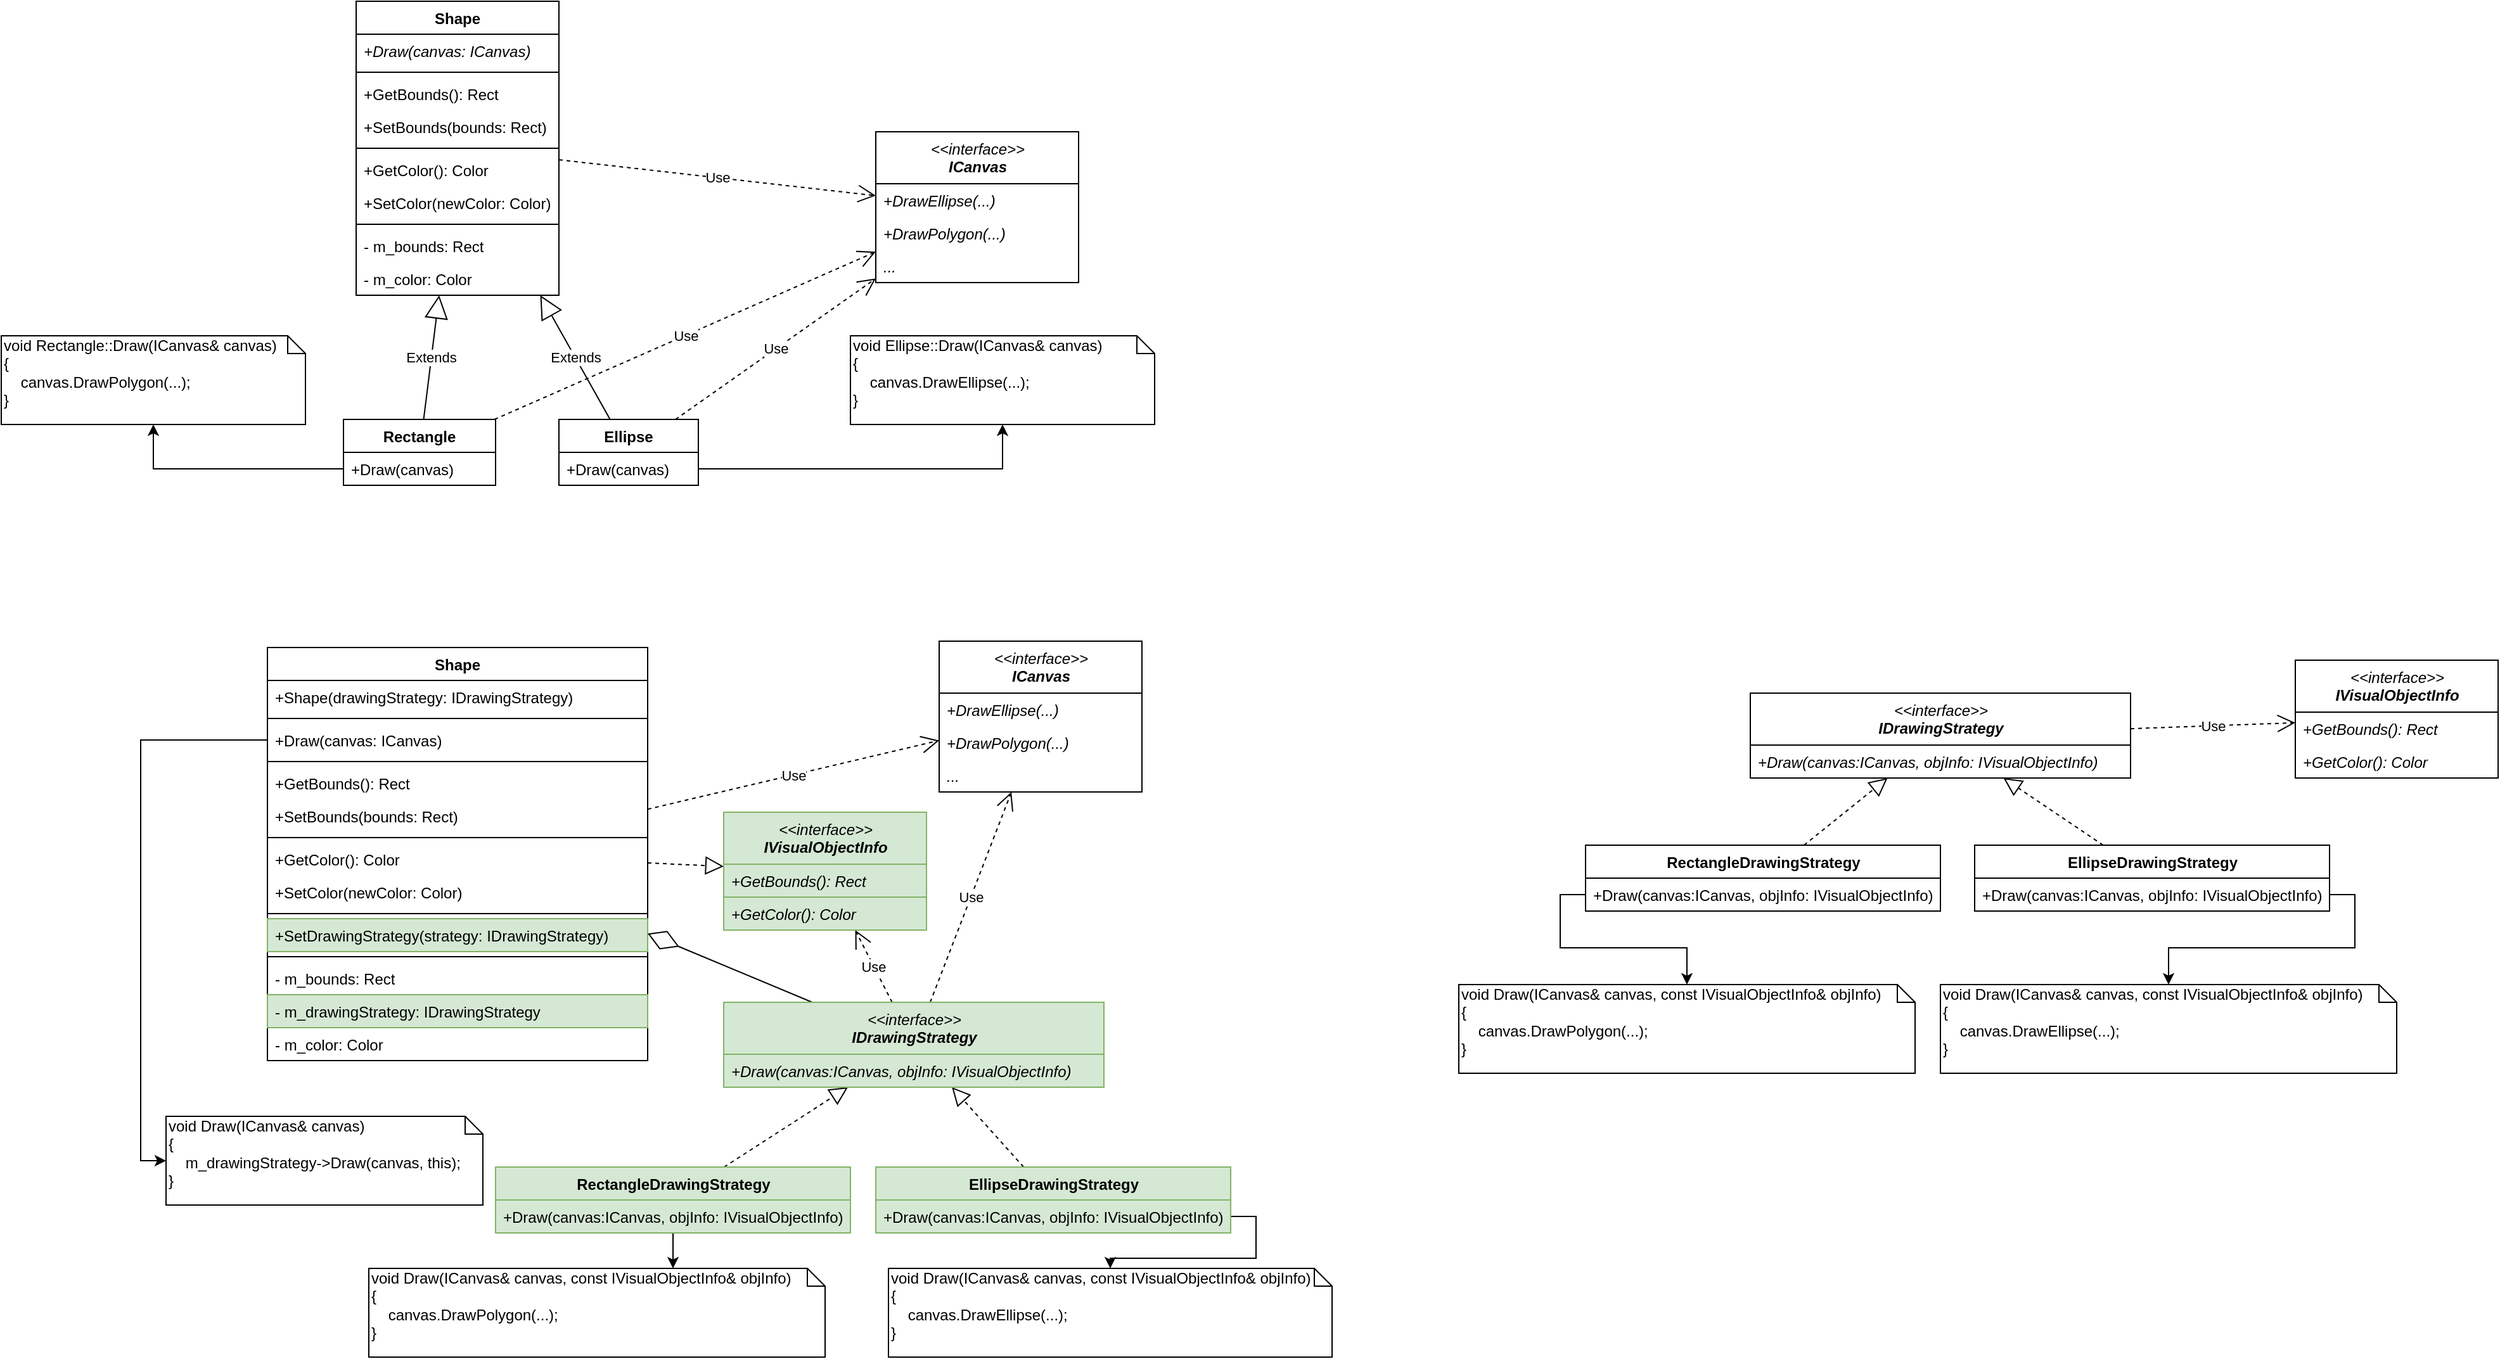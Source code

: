 <mxfile version="13.6.4" type="device"><diagram id="aNAoFBgYtx0SwfT_OK-K" name="Page-1"><mxGraphModel dx="2249" dy="791" grid="1" gridSize="10" guides="1" tooltips="1" connect="1" arrows="1" fold="1" page="1" pageScale="1" pageWidth="827" pageHeight="1169" math="0" shadow="0"><root><mxCell id="0"/><mxCell id="1" parent="0"/><mxCell id="wwB7rLd3d0XcowF-7yqt-18" value="Extends" style="endArrow=block;endSize=16;endFill=0;html=1;" edge="1" parent="1" source="wwB7rLd3d0XcowF-7yqt-11" target="wwB7rLd3d0XcowF-7yqt-7"><mxGeometry width="160" relative="1" as="geometry"><mxPoint x="80" y="280" as="sourcePoint"/><mxPoint x="240" y="280" as="targetPoint"/></mxGeometry></mxCell><mxCell id="wwB7rLd3d0XcowF-7yqt-19" value="Extends" style="endArrow=block;endSize=16;endFill=0;html=1;" edge="1" parent="1" source="wwB7rLd3d0XcowF-7yqt-15" target="wwB7rLd3d0XcowF-7yqt-7"><mxGeometry width="160" relative="1" as="geometry"><mxPoint x="163.595" y="320" as="sourcePoint"/><mxPoint x="207.516" y="236" as="targetPoint"/></mxGeometry></mxCell><mxCell id="wwB7rLd3d0XcowF-7yqt-26" value="Use" style="endArrow=open;endSize=12;dashed=1;html=1;" edge="1" parent="1" source="wwB7rLd3d0XcowF-7yqt-7" target="wwB7rLd3d0XcowF-7yqt-20"><mxGeometry width="160" relative="1" as="geometry"><mxPoint x="360" y="260" as="sourcePoint"/><mxPoint x="520" y="260" as="targetPoint"/></mxGeometry></mxCell><mxCell id="wwB7rLd3d0XcowF-7yqt-29" value="Use" style="endArrow=open;endSize=12;dashed=1;html=1;" edge="1" source="wwB7rLd3d0XcowF-7yqt-38" target="wwB7rLd3d0XcowF-7yqt-30" parent="1"><mxGeometry width="160" relative="1" as="geometry"><mxPoint x="350" y="580" as="sourcePoint"/><mxPoint x="510" y="580" as="targetPoint"/></mxGeometry></mxCell><mxCell id="wwB7rLd3d0XcowF-7yqt-48" style="edgeStyle=orthogonalEdgeStyle;rounded=0;orthogonalLoop=1;jettySize=auto;html=1;" edge="1" parent="1" source="wwB7rLd3d0XcowF-7yqt-16" target="wwB7rLd3d0XcowF-7yqt-50"><mxGeometry relative="1" as="geometry"><mxPoint x="430" y="300" as="targetPoint"/></mxGeometry></mxCell><mxCell id="wwB7rLd3d0XcowF-7yqt-50" value="void Ellipse::Draw(ICanvas&amp;amp; canvas)&lt;br&gt;{&lt;br&gt;&amp;nbsp; &amp;nbsp; canvas.DrawEllipse(...);&lt;br&gt;}" style="shape=note;whiteSpace=wrap;html=1;size=14;verticalAlign=top;align=left;spacingTop=-6;" vertex="1" parent="1"><mxGeometry x="420" y="284" width="240" height="70" as="geometry"/></mxCell><mxCell id="wwB7rLd3d0XcowF-7yqt-51" value="void Rectangle::Draw(ICanvas&amp;amp; canvas)&lt;br&gt;{&lt;br&gt;&amp;nbsp; &amp;nbsp; canvas.DrawPolygon(...);&lt;br&gt;}" style="shape=note;whiteSpace=wrap;html=1;size=14;verticalAlign=top;align=left;spacingTop=-6;" vertex="1" parent="1"><mxGeometry x="-250" y="284" width="240" height="70" as="geometry"/></mxCell><mxCell id="wwB7rLd3d0XcowF-7yqt-52" style="edgeStyle=orthogonalEdgeStyle;rounded=0;orthogonalLoop=1;jettySize=auto;html=1;" edge="1" parent="1" source="wwB7rLd3d0XcowF-7yqt-12" target="wwB7rLd3d0XcowF-7yqt-51"><mxGeometry relative="1" as="geometry"/></mxCell><mxCell id="wwB7rLd3d0XcowF-7yqt-73" value="" style="endArrow=block;dashed=1;endFill=0;endSize=12;html=1;" edge="1" parent="1" source="wwB7rLd3d0XcowF-7yqt-38" target="wwB7rLd3d0XcowF-7yqt-69"><mxGeometry width="160" relative="1" as="geometry"><mxPoint x="-170" y="910" as="sourcePoint"/><mxPoint x="-10" y="910" as="targetPoint"/></mxGeometry></mxCell><mxCell id="wwB7rLd3d0XcowF-7yqt-38" value="Shape" style="swimlane;fontStyle=1;align=center;verticalAlign=top;childLayout=stackLayout;horizontal=1;startSize=26;horizontalStack=0;resizeParent=1;resizeParentMax=0;resizeLast=0;collapsible=1;marginBottom=0;" vertex="1" parent="1"><mxGeometry x="-40" y="530" width="300" height="326" as="geometry"/></mxCell><mxCell id="wwB7rLd3d0XcowF-7yqt-83" value="+Shape(drawingStrategy: IDrawingStrategy)" style="text;strokeColor=none;fillColor=none;align=left;verticalAlign=top;spacingLeft=4;spacingRight=4;overflow=hidden;rotatable=0;points=[[0,0.5],[1,0.5]];portConstraint=eastwest;" vertex="1" parent="wwB7rLd3d0XcowF-7yqt-38"><mxGeometry y="26" width="300" height="26" as="geometry"/></mxCell><mxCell id="wwB7rLd3d0XcowF-7yqt-84" value="" style="line;strokeWidth=1;fillColor=none;align=left;verticalAlign=middle;spacingTop=-1;spacingLeft=3;spacingRight=3;rotatable=0;labelPosition=right;points=[];portConstraint=eastwest;html=1;" vertex="1" parent="wwB7rLd3d0XcowF-7yqt-38"><mxGeometry y="52" width="300" height="8" as="geometry"/></mxCell><mxCell id="wwB7rLd3d0XcowF-7yqt-39" value="+Draw(canvas: ICanvas)" style="text;strokeColor=none;fillColor=none;align=left;verticalAlign=top;spacingLeft=4;spacingRight=4;overflow=hidden;rotatable=0;points=[[0,0.5],[1,0.5]];portConstraint=eastwest;fontStyle=0" vertex="1" parent="wwB7rLd3d0XcowF-7yqt-38"><mxGeometry y="60" width="300" height="26" as="geometry"/></mxCell><mxCell id="wwB7rLd3d0XcowF-7yqt-40" value="" style="line;strokeWidth=1;fillColor=none;align=left;verticalAlign=middle;spacingTop=-1;spacingLeft=3;spacingRight=3;rotatable=0;labelPosition=right;points=[];portConstraint=eastwest;" vertex="1" parent="wwB7rLd3d0XcowF-7yqt-38"><mxGeometry y="86" width="300" height="8" as="geometry"/></mxCell><mxCell id="wwB7rLd3d0XcowF-7yqt-41" value="+GetBounds(): Rect" style="text;strokeColor=none;fillColor=none;align=left;verticalAlign=top;spacingLeft=4;spacingRight=4;overflow=hidden;rotatable=0;points=[[0,0.5],[1,0.5]];portConstraint=eastwest;" vertex="1" parent="wwB7rLd3d0XcowF-7yqt-38"><mxGeometry y="94" width="300" height="26" as="geometry"/></mxCell><mxCell id="wwB7rLd3d0XcowF-7yqt-64" value="+SetBounds(bounds: Rect)" style="text;strokeColor=none;fillColor=none;align=left;verticalAlign=top;spacingLeft=4;spacingRight=4;overflow=hidden;rotatable=0;points=[[0,0.5],[1,0.5]];portConstraint=eastwest;" vertex="1" parent="wwB7rLd3d0XcowF-7yqt-38"><mxGeometry y="120" width="300" height="26" as="geometry"/></mxCell><mxCell id="wwB7rLd3d0XcowF-7yqt-43" value="" style="line;strokeWidth=1;fillColor=none;align=left;verticalAlign=middle;spacingTop=-1;spacingLeft=3;spacingRight=3;rotatable=0;labelPosition=right;points=[];portConstraint=eastwest;" vertex="1" parent="wwB7rLd3d0XcowF-7yqt-38"><mxGeometry y="146" width="300" height="8" as="geometry"/></mxCell><mxCell id="wwB7rLd3d0XcowF-7yqt-65" value="+GetColor(): Color" style="text;strokeColor=none;fillColor=none;align=left;verticalAlign=top;spacingLeft=4;spacingRight=4;overflow=hidden;rotatable=0;points=[[0,0.5],[1,0.5]];portConstraint=eastwest;" vertex="1" parent="wwB7rLd3d0XcowF-7yqt-38"><mxGeometry y="154" width="300" height="26" as="geometry"/></mxCell><mxCell id="wwB7rLd3d0XcowF-7yqt-66" value="+SetColor(newColor: Color)" style="text;strokeColor=none;fillColor=none;align=left;verticalAlign=top;spacingLeft=4;spacingRight=4;overflow=hidden;rotatable=0;points=[[0,0.5],[1,0.5]];portConstraint=eastwest;" vertex="1" parent="wwB7rLd3d0XcowF-7yqt-38"><mxGeometry y="180" width="300" height="26" as="geometry"/></mxCell><mxCell id="wwB7rLd3d0XcowF-7yqt-67" value="" style="line;strokeWidth=1;fillColor=none;align=left;verticalAlign=middle;spacingTop=-1;spacingLeft=3;spacingRight=3;rotatable=0;labelPosition=right;points=[];portConstraint=eastwest;html=1;" vertex="1" parent="wwB7rLd3d0XcowF-7yqt-38"><mxGeometry y="206" width="300" height="8" as="geometry"/></mxCell><mxCell id="wwB7rLd3d0XcowF-7yqt-42" value="+SetDrawingStrategy(strategy: IDrawingStrategy)" style="text;strokeColor=#82b366;fillColor=#d5e8d4;align=left;verticalAlign=top;spacingLeft=4;spacingRight=4;overflow=hidden;rotatable=0;points=[[0,0.5],[1,0.5]];portConstraint=eastwest;" vertex="1" parent="wwB7rLd3d0XcowF-7yqt-38"><mxGeometry y="214" width="300" height="26" as="geometry"/></mxCell><mxCell id="wwB7rLd3d0XcowF-7yqt-44" value="" style="line;strokeWidth=1;fillColor=none;align=left;verticalAlign=middle;spacingTop=-1;spacingLeft=3;spacingRight=3;rotatable=0;labelPosition=right;points=[];portConstraint=eastwest;html=1;" vertex="1" parent="wwB7rLd3d0XcowF-7yqt-38"><mxGeometry y="240" width="300" height="8" as="geometry"/></mxCell><mxCell id="wwB7rLd3d0XcowF-7yqt-58" value="- m_bounds: Rect" style="text;strokeColor=none;fillColor=none;align=left;verticalAlign=top;spacingLeft=4;spacingRight=4;overflow=hidden;rotatable=0;points=[[0,0.5],[1,0.5]];portConstraint=eastwest;" vertex="1" parent="wwB7rLd3d0XcowF-7yqt-38"><mxGeometry y="248" width="300" height="26" as="geometry"/></mxCell><mxCell id="wwB7rLd3d0XcowF-7yqt-45" value="- m_drawingStrategy: IDrawingStrategy" style="text;strokeColor=#82b366;fillColor=#d5e8d4;align=left;verticalAlign=top;spacingLeft=4;spacingRight=4;overflow=hidden;rotatable=0;points=[[0,0.5],[1,0.5]];portConstraint=eastwest;" vertex="1" parent="wwB7rLd3d0XcowF-7yqt-38"><mxGeometry y="274" width="300" height="26" as="geometry"/></mxCell><mxCell id="wwB7rLd3d0XcowF-7yqt-77" value="- m_color: Color" style="text;strokeColor=none;fillColor=none;align=left;verticalAlign=top;spacingLeft=4;spacingRight=4;overflow=hidden;rotatable=0;points=[[0,0.5],[1,0.5]];portConstraint=eastwest;" vertex="1" parent="wwB7rLd3d0XcowF-7yqt-38"><mxGeometry y="300" width="300" height="26" as="geometry"/></mxCell><mxCell id="wwB7rLd3d0XcowF-7yqt-76" value="" style="endArrow=diamondThin;endFill=0;endSize=24;html=1;" edge="1" parent="1" source="wwB7rLd3d0XcowF-7yqt-53" target="wwB7rLd3d0XcowF-7yqt-38"><mxGeometry width="160" relative="1" as="geometry"><mxPoint x="20" y="890" as="sourcePoint"/><mxPoint x="180" y="890" as="targetPoint"/></mxGeometry></mxCell><mxCell id="wwB7rLd3d0XcowF-7yqt-20" value="&lt;i&gt;&lt;span style=&quot;font-weight: normal&quot;&gt;&amp;lt;&amp;lt;interface&amp;gt;&amp;gt;&lt;/span&gt;&lt;br&gt;ICanvas&lt;/i&gt;" style="swimlane;fontStyle=1;align=center;verticalAlign=top;childLayout=stackLayout;horizontal=1;startSize=41;horizontalStack=0;resizeParent=1;resizeParentMax=0;resizeLast=0;collapsible=1;marginBottom=0;html=1;" vertex="1" parent="1"><mxGeometry x="440" y="123" width="160" height="119" as="geometry"/></mxCell><mxCell id="wwB7rLd3d0XcowF-7yqt-21" value="+DrawEllipse(...)" style="text;strokeColor=none;fillColor=none;align=left;verticalAlign=top;spacingLeft=4;spacingRight=4;overflow=hidden;rotatable=0;points=[[0,0.5],[1,0.5]];portConstraint=eastwest;fontStyle=2" vertex="1" parent="wwB7rLd3d0XcowF-7yqt-20"><mxGeometry y="41" width="160" height="26" as="geometry"/></mxCell><mxCell id="wwB7rLd3d0XcowF-7yqt-24" value="+DrawPolygon(...)" style="text;strokeColor=none;fillColor=none;align=left;verticalAlign=top;spacingLeft=4;spacingRight=4;overflow=hidden;rotatable=0;points=[[0,0.5],[1,0.5]];portConstraint=eastwest;fontStyle=2" vertex="1" parent="wwB7rLd3d0XcowF-7yqt-20"><mxGeometry y="67" width="160" height="26" as="geometry"/></mxCell><mxCell id="wwB7rLd3d0XcowF-7yqt-25" value="..." style="text;strokeColor=none;fillColor=none;align=left;verticalAlign=top;spacingLeft=4;spacingRight=4;overflow=hidden;rotatable=0;points=[[0,0.5],[1,0.5]];portConstraint=eastwest;fontStyle=2" vertex="1" parent="wwB7rLd3d0XcowF-7yqt-20"><mxGeometry y="93" width="160" height="26" as="geometry"/></mxCell><mxCell id="wwB7rLd3d0XcowF-7yqt-7" value="Shape" style="swimlane;fontStyle=1;align=center;verticalAlign=top;childLayout=stackLayout;horizontal=1;startSize=26;horizontalStack=0;resizeParent=1;resizeParentMax=0;resizeLast=0;collapsible=1;marginBottom=0;" vertex="1" parent="1"><mxGeometry x="30" y="20" width="160" height="232" as="geometry"/></mxCell><mxCell id="wwB7rLd3d0XcowF-7yqt-8" value="+Draw(canvas: ICanvas)" style="text;strokeColor=none;fillColor=none;align=left;verticalAlign=top;spacingLeft=4;spacingRight=4;overflow=hidden;rotatable=0;points=[[0,0.5],[1,0.5]];portConstraint=eastwest;fontStyle=2" vertex="1" parent="wwB7rLd3d0XcowF-7yqt-7"><mxGeometry y="26" width="160" height="26" as="geometry"/></mxCell><mxCell id="wwB7rLd3d0XcowF-7yqt-9" value="" style="line;strokeWidth=1;fillColor=none;align=left;verticalAlign=middle;spacingTop=-1;spacingLeft=3;spacingRight=3;rotatable=0;labelPosition=right;points=[];portConstraint=eastwest;" vertex="1" parent="wwB7rLd3d0XcowF-7yqt-7"><mxGeometry y="52" width="160" height="8" as="geometry"/></mxCell><mxCell id="wwB7rLd3d0XcowF-7yqt-10" value="+GetBounds(): Rect" style="text;strokeColor=none;fillColor=none;align=left;verticalAlign=top;spacingLeft=4;spacingRight=4;overflow=hidden;rotatable=0;points=[[0,0.5],[1,0.5]];portConstraint=eastwest;" vertex="1" parent="wwB7rLd3d0XcowF-7yqt-7"><mxGeometry y="60" width="160" height="26" as="geometry"/></mxCell><mxCell id="wwB7rLd3d0XcowF-7yqt-59" value="+SetBounds(bounds: Rect)" style="text;strokeColor=none;fillColor=none;align=left;verticalAlign=top;spacingLeft=4;spacingRight=4;overflow=hidden;rotatable=0;points=[[0,0.5],[1,0.5]];portConstraint=eastwest;" vertex="1" parent="wwB7rLd3d0XcowF-7yqt-7"><mxGeometry y="86" width="160" height="26" as="geometry"/></mxCell><mxCell id="wwB7rLd3d0XcowF-7yqt-68" value="" style="line;strokeWidth=1;fillColor=none;align=left;verticalAlign=middle;spacingTop=-1;spacingLeft=3;spacingRight=3;rotatable=0;labelPosition=right;points=[];portConstraint=eastwest;html=1;" vertex="1" parent="wwB7rLd3d0XcowF-7yqt-7"><mxGeometry y="112" width="160" height="8" as="geometry"/></mxCell><mxCell id="wwB7rLd3d0XcowF-7yqt-60" value="+GetColor(): Color" style="text;strokeColor=none;fillColor=none;align=left;verticalAlign=top;spacingLeft=4;spacingRight=4;overflow=hidden;rotatable=0;points=[[0,0.5],[1,0.5]];portConstraint=eastwest;" vertex="1" parent="wwB7rLd3d0XcowF-7yqt-7"><mxGeometry y="120" width="160" height="26" as="geometry"/></mxCell><mxCell id="wwB7rLd3d0XcowF-7yqt-63" value="+SetColor(newColor: Color)" style="text;strokeColor=none;fillColor=none;align=left;verticalAlign=top;spacingLeft=4;spacingRight=4;overflow=hidden;rotatable=0;points=[[0,0.5],[1,0.5]];portConstraint=eastwest;" vertex="1" parent="wwB7rLd3d0XcowF-7yqt-7"><mxGeometry y="146" width="160" height="26" as="geometry"/></mxCell><mxCell id="wwB7rLd3d0XcowF-7yqt-47" value="" style="line;strokeWidth=1;fillColor=none;align=left;verticalAlign=middle;spacingTop=-1;spacingLeft=3;spacingRight=3;rotatable=0;labelPosition=right;points=[];portConstraint=eastwest;html=1;" vertex="1" parent="wwB7rLd3d0XcowF-7yqt-7"><mxGeometry y="172" width="160" height="8" as="geometry"/></mxCell><mxCell id="wwB7rLd3d0XcowF-7yqt-46" value="- m_bounds: Rect" style="text;strokeColor=none;fillColor=none;align=left;verticalAlign=top;spacingLeft=4;spacingRight=4;overflow=hidden;rotatable=0;points=[[0,0.5],[1,0.5]];portConstraint=eastwest;" vertex="1" parent="wwB7rLd3d0XcowF-7yqt-7"><mxGeometry y="180" width="160" height="26" as="geometry"/></mxCell><mxCell id="wwB7rLd3d0XcowF-7yqt-62" value="- m_color: Color" style="text;strokeColor=none;fillColor=none;align=left;verticalAlign=top;spacingLeft=4;spacingRight=4;overflow=hidden;rotatable=0;points=[[0,0.5],[1,0.5]];portConstraint=eastwest;" vertex="1" parent="wwB7rLd3d0XcowF-7yqt-7"><mxGeometry y="206" width="160" height="26" as="geometry"/></mxCell><mxCell id="wwB7rLd3d0XcowF-7yqt-88" value="" style="endArrow=block;dashed=1;endFill=0;endSize=12;html=1;" edge="1" parent="1" source="wwB7rLd3d0XcowF-7yqt-78" target="wwB7rLd3d0XcowF-7yqt-53"><mxGeometry width="160" relative="1" as="geometry"><mxPoint y="980" as="sourcePoint"/><mxPoint x="160" y="980" as="targetPoint"/></mxGeometry></mxCell><mxCell id="wwB7rLd3d0XcowF-7yqt-89" value="" style="endArrow=block;dashed=1;endFill=0;endSize=12;html=1;" edge="1" parent="1" source="wwB7rLd3d0XcowF-7yqt-85" target="wwB7rLd3d0XcowF-7yqt-53"><mxGeometry width="160" relative="1" as="geometry"><mxPoint x="414.667" y="1000" as="sourcePoint"/><mxPoint x="525.333" y="917" as="targetPoint"/></mxGeometry></mxCell><mxCell id="wwB7rLd3d0XcowF-7yqt-90" value="Use" style="endArrow=open;endSize=12;dashed=1;html=1;" edge="1" parent="1" source="wwB7rLd3d0XcowF-7yqt-15" target="wwB7rLd3d0XcowF-7yqt-20"><mxGeometry width="160" relative="1" as="geometry"><mxPoint x="290" y="130.222" as="sourcePoint"/><mxPoint x="490" y="115.778" as="targetPoint"/></mxGeometry></mxCell><mxCell id="wwB7rLd3d0XcowF-7yqt-91" value="Use" style="endArrow=open;endSize=12;dashed=1;html=1;" edge="1" parent="1" source="wwB7rLd3d0XcowF-7yqt-11" target="wwB7rLd3d0XcowF-7yqt-20"><mxGeometry width="160" relative="1" as="geometry"><mxPoint x="321.88" y="350" as="sourcePoint"/><mxPoint x="508.487" y="169.5" as="targetPoint"/></mxGeometry></mxCell><mxCell id="wwB7rLd3d0XcowF-7yqt-11" value="Rectangle" style="swimlane;fontStyle=1;align=center;verticalAlign=top;childLayout=stackLayout;horizontal=1;startSize=26;horizontalStack=0;resizeParent=1;resizeParentMax=0;resizeLast=0;collapsible=1;marginBottom=0;" vertex="1" parent="1"><mxGeometry x="20" y="350" width="120" height="52" as="geometry"/></mxCell><mxCell id="wwB7rLd3d0XcowF-7yqt-12" value="+Draw(canvas)" style="text;strokeColor=none;fillColor=none;align=left;verticalAlign=top;spacingLeft=4;spacingRight=4;overflow=hidden;rotatable=0;points=[[0,0.5],[1,0.5]];portConstraint=eastwest;" vertex="1" parent="wwB7rLd3d0XcowF-7yqt-11"><mxGeometry y="26" width="120" height="26" as="geometry"/></mxCell><mxCell id="wwB7rLd3d0XcowF-7yqt-15" value="Ellipse" style="swimlane;fontStyle=1;align=center;verticalAlign=top;childLayout=stackLayout;horizontal=1;startSize=26;horizontalStack=0;resizeParent=1;resizeParentMax=0;resizeLast=0;collapsible=1;marginBottom=0;" vertex="1" parent="1"><mxGeometry x="190" y="350" width="110" height="52" as="geometry"/></mxCell><mxCell id="wwB7rLd3d0XcowF-7yqt-16" value="+Draw(canvas)" style="text;strokeColor=none;fillColor=none;align=left;verticalAlign=top;spacingLeft=4;spacingRight=4;overflow=hidden;rotatable=0;points=[[0,0.5],[1,0.5]];portConstraint=eastwest;" vertex="1" parent="wwB7rLd3d0XcowF-7yqt-15"><mxGeometry y="26" width="110" height="26" as="geometry"/></mxCell><mxCell id="wwB7rLd3d0XcowF-7yqt-92" value="Use" style="endArrow=open;endSize=12;dashed=1;html=1;" edge="1" parent="1" source="wwB7rLd3d0XcowF-7yqt-53" target="wwB7rLd3d0XcowF-7yqt-30"><mxGeometry width="160" relative="1" as="geometry"><mxPoint x="220" y="940" as="sourcePoint"/><mxPoint x="380" y="940" as="targetPoint"/></mxGeometry></mxCell><mxCell id="wwB7rLd3d0XcowF-7yqt-93" value="Use" style="endArrow=open;endSize=12;dashed=1;html=1;" edge="1" parent="1" source="wwB7rLd3d0XcowF-7yqt-53" target="wwB7rLd3d0XcowF-7yqt-69"><mxGeometry width="160" relative="1" as="geometry"><mxPoint x="420" y="908.283" as="sourcePoint"/><mxPoint x="190" y="946.283" as="targetPoint"/></mxGeometry></mxCell><mxCell id="wwB7rLd3d0XcowF-7yqt-94" value="void Draw(ICanvas&amp;amp; canvas, const IVisualObjectInfo&amp;amp; objInfo)&lt;br&gt;{&lt;br&gt;&amp;nbsp; &amp;nbsp; canvas.DrawPolygon(...);&lt;br&gt;}" style="shape=note;whiteSpace=wrap;html=1;size=14;verticalAlign=top;align=left;spacingTop=-6;" vertex="1" parent="1"><mxGeometry x="40" y="1020" width="360" height="70" as="geometry"/></mxCell><mxCell id="wwB7rLd3d0XcowF-7yqt-95" style="edgeStyle=orthogonalEdgeStyle;rounded=0;orthogonalLoop=1;jettySize=auto;html=1;" edge="1" parent="1" source="wwB7rLd3d0XcowF-7yqt-82" target="wwB7rLd3d0XcowF-7yqt-94"><mxGeometry relative="1" as="geometry"><Array as="points"><mxPoint x="220" y="989"/><mxPoint x="220" y="1031"/><mxPoint x="320" y="1031"/></Array></mxGeometry></mxCell><mxCell id="wwB7rLd3d0XcowF-7yqt-96" value="void Draw(ICanvas&amp;amp; canvas, const IVisualObjectInfo&amp;amp; objInfo)&lt;br&gt;{&lt;br&gt;&amp;nbsp; &amp;nbsp; canvas.DrawEllipse(...);&lt;br&gt;}" style="shape=note;whiteSpace=wrap;html=1;size=14;verticalAlign=top;align=left;spacingTop=-6;" vertex="1" parent="1"><mxGeometry x="450" y="1020" width="350" height="70" as="geometry"/></mxCell><mxCell id="wwB7rLd3d0XcowF-7yqt-97" style="edgeStyle=orthogonalEdgeStyle;rounded=0;orthogonalLoop=1;jettySize=auto;html=1;" edge="1" parent="1" source="wwB7rLd3d0XcowF-7yqt-86" target="wwB7rLd3d0XcowF-7yqt-96"><mxGeometry relative="1" as="geometry"/></mxCell><mxCell id="wwB7rLd3d0XcowF-7yqt-98" style="edgeStyle=orthogonalEdgeStyle;rounded=0;orthogonalLoop=1;jettySize=auto;html=1;entryX=0;entryY=0.5;entryDx=0;entryDy=0;entryPerimeter=0;" edge="1" parent="1" source="wwB7rLd3d0XcowF-7yqt-39" target="wwB7rLd3d0XcowF-7yqt-99"><mxGeometry relative="1" as="geometry"><mxPoint x="-120" y="920" as="targetPoint"/></mxGeometry></mxCell><mxCell id="wwB7rLd3d0XcowF-7yqt-99" value="void Draw(ICanvas&amp;amp; canvas)&lt;br&gt;{&lt;br&gt;&amp;nbsp; &amp;nbsp; m_drawingStrategy-&amp;gt;Draw(canvas, this);&lt;br&gt;}" style="shape=note;whiteSpace=wrap;html=1;size=14;verticalAlign=top;align=left;spacingTop=-6;" vertex="1" parent="1"><mxGeometry x="-120" y="900" width="250" height="70" as="geometry"/></mxCell><mxCell id="wwB7rLd3d0XcowF-7yqt-106" value="" style="endArrow=block;dashed=1;endFill=0;endSize=12;html=1;" edge="1" source="wwB7rLd3d0XcowF-7yqt-104" target="wwB7rLd3d0XcowF-7yqt-102" parent="1"><mxGeometry width="160" relative="1" as="geometry"><mxPoint x="760" y="716" as="sourcePoint"/><mxPoint x="920" y="716" as="targetPoint"/></mxGeometry></mxCell><mxCell id="wwB7rLd3d0XcowF-7yqt-107" value="" style="endArrow=block;dashed=1;endFill=0;endSize=12;html=1;" edge="1" source="wwB7rLd3d0XcowF-7yqt-100" target="wwB7rLd3d0XcowF-7yqt-102" parent="1"><mxGeometry width="160" relative="1" as="geometry"><mxPoint x="1174.667" y="736" as="sourcePoint"/><mxPoint x="1285.333" y="653" as="targetPoint"/></mxGeometry></mxCell><mxCell id="wwB7rLd3d0XcowF-7yqt-108" style="edgeStyle=orthogonalEdgeStyle;rounded=0;orthogonalLoop=1;jettySize=auto;html=1;" edge="1" source="wwB7rLd3d0XcowF-7yqt-101" target="wwB7rLd3d0XcowF-7yqt-111" parent="1"><mxGeometry relative="1" as="geometry"/></mxCell><mxCell id="wwB7rLd3d0XcowF-7yqt-109" style="edgeStyle=orthogonalEdgeStyle;rounded=0;orthogonalLoop=1;jettySize=auto;html=1;" edge="1" source="wwB7rLd3d0XcowF-7yqt-105" target="wwB7rLd3d0XcowF-7yqt-110" parent="1"><mxGeometry relative="1" as="geometry"><Array as="points"><mxPoint x="980" y="725"/><mxPoint x="980" y="767"/><mxPoint x="1080" y="767"/></Array></mxGeometry></mxCell><mxCell id="wwB7rLd3d0XcowF-7yqt-110" value="void Draw(ICanvas&amp;amp; canvas, const IVisualObjectInfo&amp;amp; objInfo)&lt;br&gt;{&lt;br&gt;&amp;nbsp; &amp;nbsp; canvas.DrawPolygon(...);&lt;br&gt;}" style="shape=note;whiteSpace=wrap;html=1;size=14;verticalAlign=top;align=left;spacingTop=-6;" vertex="1" parent="1"><mxGeometry x="900" y="796" width="360" height="70" as="geometry"/></mxCell><mxCell id="wwB7rLd3d0XcowF-7yqt-111" value="void Draw(ICanvas&amp;amp; canvas, const IVisualObjectInfo&amp;amp; objInfo)&lt;br&gt;{&lt;br&gt;&amp;nbsp; &amp;nbsp; canvas.DrawEllipse(...);&lt;br&gt;}" style="shape=note;whiteSpace=wrap;html=1;size=14;verticalAlign=top;align=left;spacingTop=-6;" vertex="1" parent="1"><mxGeometry x="1280" y="796" width="360" height="70" as="geometry"/></mxCell><mxCell id="wwB7rLd3d0XcowF-7yqt-115" value="Use" style="endArrow=open;endSize=12;dashed=1;html=1;" edge="1" parent="1" source="wwB7rLd3d0XcowF-7yqt-102" target="wwB7rLd3d0XcowF-7yqt-112"><mxGeometry width="160" relative="1" as="geometry"><mxPoint x="1400" y="586" as="sourcePoint"/><mxPoint x="1560" y="586" as="targetPoint"/></mxGeometry></mxCell><mxCell id="wwB7rLd3d0XcowF-7yqt-100" value="EllipseDrawingStrategy" style="swimlane;fontStyle=1;align=center;verticalAlign=top;childLayout=stackLayout;horizontal=1;startSize=26;horizontalStack=0;resizeParent=1;resizeParentMax=0;resizeLast=0;collapsible=1;marginBottom=0;html=1;" vertex="1" parent="1"><mxGeometry x="1307" y="686" width="280" height="52" as="geometry"/></mxCell><mxCell id="wwB7rLd3d0XcowF-7yqt-101" value="+Draw(canvas:ICanvas, objInfo: IVisualObjectInfo)" style="text;align=left;verticalAlign=top;spacingLeft=4;spacingRight=4;overflow=hidden;rotatable=0;points=[[0,0.5],[1,0.5]];portConstraint=eastwest;fontStyle=0" vertex="1" parent="wwB7rLd3d0XcowF-7yqt-100"><mxGeometry y="26" width="280" height="26" as="geometry"/></mxCell><mxCell id="wwB7rLd3d0XcowF-7yqt-102" value="&lt;i&gt;&lt;span style=&quot;font-weight: normal&quot;&gt;&amp;lt;&amp;lt;interface&amp;gt;&amp;gt;&lt;/span&gt;&lt;br&gt;IDrawingStrategy&lt;/i&gt;" style="swimlane;fontStyle=1;align=center;verticalAlign=top;childLayout=stackLayout;horizontal=1;startSize=41;horizontalStack=0;resizeParent=1;resizeParentMax=0;resizeLast=0;collapsible=1;marginBottom=0;html=1;" vertex="1" parent="1"><mxGeometry x="1130" y="566" width="300" height="67" as="geometry"/></mxCell><mxCell id="wwB7rLd3d0XcowF-7yqt-103" value="+Draw(canvas:ICanvas, objInfo: IVisualObjectInfo)" style="text;align=left;verticalAlign=top;spacingLeft=4;spacingRight=4;overflow=hidden;rotatable=0;points=[[0,0.5],[1,0.5]];portConstraint=eastwest;fontStyle=2" vertex="1" parent="wwB7rLd3d0XcowF-7yqt-102"><mxGeometry y="41" width="300" height="26" as="geometry"/></mxCell><mxCell id="wwB7rLd3d0XcowF-7yqt-104" value="RectangleDrawingStrategy" style="swimlane;fontStyle=1;align=center;verticalAlign=top;childLayout=stackLayout;horizontal=1;startSize=26;horizontalStack=0;resizeParent=1;resizeParentMax=0;resizeLast=0;collapsible=1;marginBottom=0;html=1;" vertex="1" parent="1"><mxGeometry x="1000" y="686" width="280" height="52" as="geometry"/></mxCell><mxCell id="wwB7rLd3d0XcowF-7yqt-105" value="+Draw(canvas:ICanvas, objInfo: IVisualObjectInfo)" style="text;align=left;verticalAlign=top;spacingLeft=4;spacingRight=4;overflow=hidden;rotatable=0;points=[[0,0.5],[1,0.5]];portConstraint=eastwest;fontStyle=0" vertex="1" parent="wwB7rLd3d0XcowF-7yqt-104"><mxGeometry y="26" width="280" height="26" as="geometry"/></mxCell><mxCell id="wwB7rLd3d0XcowF-7yqt-112" value="&lt;i&gt;&lt;span style=&quot;font-weight: normal&quot;&gt;&amp;lt;&amp;lt;interface&amp;gt;&amp;gt;&lt;/span&gt;&lt;br&gt;IVisualObjectInfo&lt;/i&gt;" style="swimlane;fontStyle=1;align=center;verticalAlign=top;childLayout=stackLayout;horizontal=1;startSize=41;horizontalStack=0;resizeParent=1;resizeParentMax=0;resizeLast=0;collapsible=1;marginBottom=0;html=1;" vertex="1" parent="1"><mxGeometry x="1560" y="540" width="160" height="93" as="geometry"/></mxCell><mxCell id="wwB7rLd3d0XcowF-7yqt-113" value="+GetBounds(): Rect" style="text;align=left;verticalAlign=top;spacingLeft=4;spacingRight=4;overflow=hidden;rotatable=0;points=[[0,0.5],[1,0.5]];portConstraint=eastwest;fontStyle=2" vertex="1" parent="wwB7rLd3d0XcowF-7yqt-112"><mxGeometry y="41" width="160" height="26" as="geometry"/></mxCell><mxCell id="wwB7rLd3d0XcowF-7yqt-114" value="+GetColor(): Color" style="text;align=left;verticalAlign=top;spacingLeft=4;spacingRight=4;overflow=hidden;rotatable=0;points=[[0,0.5],[1,0.5]];portConstraint=eastwest;fontStyle=2" vertex="1" parent="wwB7rLd3d0XcowF-7yqt-112"><mxGeometry y="67" width="160" height="26" as="geometry"/></mxCell><mxCell id="wwB7rLd3d0XcowF-7yqt-53" value="&lt;i&gt;&lt;span style=&quot;font-weight: normal&quot;&gt;&amp;lt;&amp;lt;interface&amp;gt;&amp;gt;&lt;/span&gt;&lt;br&gt;IDrawingStrategy&lt;/i&gt;" style="swimlane;fontStyle=1;align=center;verticalAlign=top;childLayout=stackLayout;horizontal=1;startSize=41;horizontalStack=0;resizeParent=1;resizeParentMax=0;resizeLast=0;collapsible=1;marginBottom=0;html=1;fillColor=#d5e8d4;strokeColor=#82b366;" vertex="1" parent="1"><mxGeometry x="320" y="810" width="300" height="67" as="geometry"/></mxCell><mxCell id="wwB7rLd3d0XcowF-7yqt-54" value="+Draw(canvas:ICanvas, objInfo: IVisualObjectInfo)" style="text;strokeColor=#82b366;fillColor=#d5e8d4;align=left;verticalAlign=top;spacingLeft=4;spacingRight=4;overflow=hidden;rotatable=0;points=[[0,0.5],[1,0.5]];portConstraint=eastwest;fontStyle=2" vertex="1" parent="wwB7rLd3d0XcowF-7yqt-53"><mxGeometry y="41" width="300" height="26" as="geometry"/></mxCell><mxCell id="wwB7rLd3d0XcowF-7yqt-69" value="&lt;i&gt;&lt;span style=&quot;font-weight: normal&quot;&gt;&amp;lt;&amp;lt;interface&amp;gt;&amp;gt;&lt;/span&gt;&lt;br&gt;IVisualObjectInfo&lt;/i&gt;" style="swimlane;fontStyle=1;align=center;verticalAlign=top;childLayout=stackLayout;horizontal=1;startSize=41;horizontalStack=0;resizeParent=1;resizeParentMax=0;resizeLast=0;collapsible=1;marginBottom=0;html=1;fillColor=#d5e8d4;strokeColor=#82b366;" vertex="1" parent="1"><mxGeometry x="320" y="660" width="160" height="93" as="geometry"/></mxCell><mxCell id="wwB7rLd3d0XcowF-7yqt-70" value="+GetBounds(): Rect" style="text;strokeColor=#82b366;fillColor=#d5e8d4;align=left;verticalAlign=top;spacingLeft=4;spacingRight=4;overflow=hidden;rotatable=0;points=[[0,0.5],[1,0.5]];portConstraint=eastwest;fontStyle=2" vertex="1" parent="wwB7rLd3d0XcowF-7yqt-69"><mxGeometry y="41" width="160" height="26" as="geometry"/></mxCell><mxCell id="wwB7rLd3d0XcowF-7yqt-71" value="+GetColor(): Color" style="text;strokeColor=#82b366;fillColor=#d5e8d4;align=left;verticalAlign=top;spacingLeft=4;spacingRight=4;overflow=hidden;rotatable=0;points=[[0,0.5],[1,0.5]];portConstraint=eastwest;fontStyle=2" vertex="1" parent="wwB7rLd3d0XcowF-7yqt-69"><mxGeometry y="67" width="160" height="26" as="geometry"/></mxCell><mxCell id="wwB7rLd3d0XcowF-7yqt-78" value="RectangleDrawingStrategy" style="swimlane;fontStyle=1;align=center;verticalAlign=top;childLayout=stackLayout;horizontal=1;startSize=26;horizontalStack=0;resizeParent=1;resizeParentMax=0;resizeLast=0;collapsible=1;marginBottom=0;html=1;fillColor=#d5e8d4;strokeColor=#82b366;" vertex="1" parent="1"><mxGeometry x="140" y="940" width="280" height="52" as="geometry"/></mxCell><mxCell id="wwB7rLd3d0XcowF-7yqt-82" value="+Draw(canvas:ICanvas, objInfo: IVisualObjectInfo)" style="text;strokeColor=#82b366;fillColor=#d5e8d4;align=left;verticalAlign=top;spacingLeft=4;spacingRight=4;overflow=hidden;rotatable=0;points=[[0,0.5],[1,0.5]];portConstraint=eastwest;fontStyle=0" vertex="1" parent="wwB7rLd3d0XcowF-7yqt-78"><mxGeometry y="26" width="280" height="26" as="geometry"/></mxCell><mxCell id="wwB7rLd3d0XcowF-7yqt-85" value="EllipseDrawingStrategy" style="swimlane;fontStyle=1;align=center;verticalAlign=top;childLayout=stackLayout;horizontal=1;startSize=26;horizontalStack=0;resizeParent=1;resizeParentMax=0;resizeLast=0;collapsible=1;marginBottom=0;html=1;fillColor=#d5e8d4;strokeColor=#82b366;" vertex="1" parent="1"><mxGeometry x="440" y="940" width="280" height="52" as="geometry"/></mxCell><mxCell id="wwB7rLd3d0XcowF-7yqt-86" value="+Draw(canvas:ICanvas, objInfo: IVisualObjectInfo)" style="text;strokeColor=#82b366;fillColor=#d5e8d4;align=left;verticalAlign=top;spacingLeft=4;spacingRight=4;overflow=hidden;rotatable=0;points=[[0,0.5],[1,0.5]];portConstraint=eastwest;fontStyle=0" vertex="1" parent="wwB7rLd3d0XcowF-7yqt-85"><mxGeometry y="26" width="280" height="26" as="geometry"/></mxCell><mxCell id="wwB7rLd3d0XcowF-7yqt-30" value="&lt;i&gt;&lt;span style=&quot;font-weight: normal&quot;&gt;&amp;lt;&amp;lt;interface&amp;gt;&amp;gt;&lt;/span&gt;&lt;br&gt;ICanvas&lt;/i&gt;" style="swimlane;fontStyle=1;align=center;verticalAlign=top;childLayout=stackLayout;horizontal=1;startSize=41;horizontalStack=0;resizeParent=1;resizeParentMax=0;resizeLast=0;collapsible=1;marginBottom=0;html=1;" vertex="1" parent="1"><mxGeometry x="490" y="525" width="160" height="119" as="geometry"/></mxCell><mxCell id="wwB7rLd3d0XcowF-7yqt-31" value="+DrawEllipse(...)" style="text;strokeColor=none;fillColor=none;align=left;verticalAlign=top;spacingLeft=4;spacingRight=4;overflow=hidden;rotatable=0;points=[[0,0.5],[1,0.5]];portConstraint=eastwest;fontStyle=2" vertex="1" parent="wwB7rLd3d0XcowF-7yqt-30"><mxGeometry y="41" width="160" height="26" as="geometry"/></mxCell><mxCell id="wwB7rLd3d0XcowF-7yqt-32" value="+DrawPolygon(...)" style="text;strokeColor=none;fillColor=none;align=left;verticalAlign=top;spacingLeft=4;spacingRight=4;overflow=hidden;rotatable=0;points=[[0,0.5],[1,0.5]];portConstraint=eastwest;fontStyle=2" vertex="1" parent="wwB7rLd3d0XcowF-7yqt-30"><mxGeometry y="67" width="160" height="26" as="geometry"/></mxCell><mxCell id="wwB7rLd3d0XcowF-7yqt-33" value="..." style="text;strokeColor=none;fillColor=none;align=left;verticalAlign=top;spacingLeft=4;spacingRight=4;overflow=hidden;rotatable=0;points=[[0,0.5],[1,0.5]];portConstraint=eastwest;fontStyle=2" vertex="1" parent="wwB7rLd3d0XcowF-7yqt-30"><mxGeometry y="93" width="160" height="26" as="geometry"/></mxCell></root></mxGraphModel></diagram></mxfile>